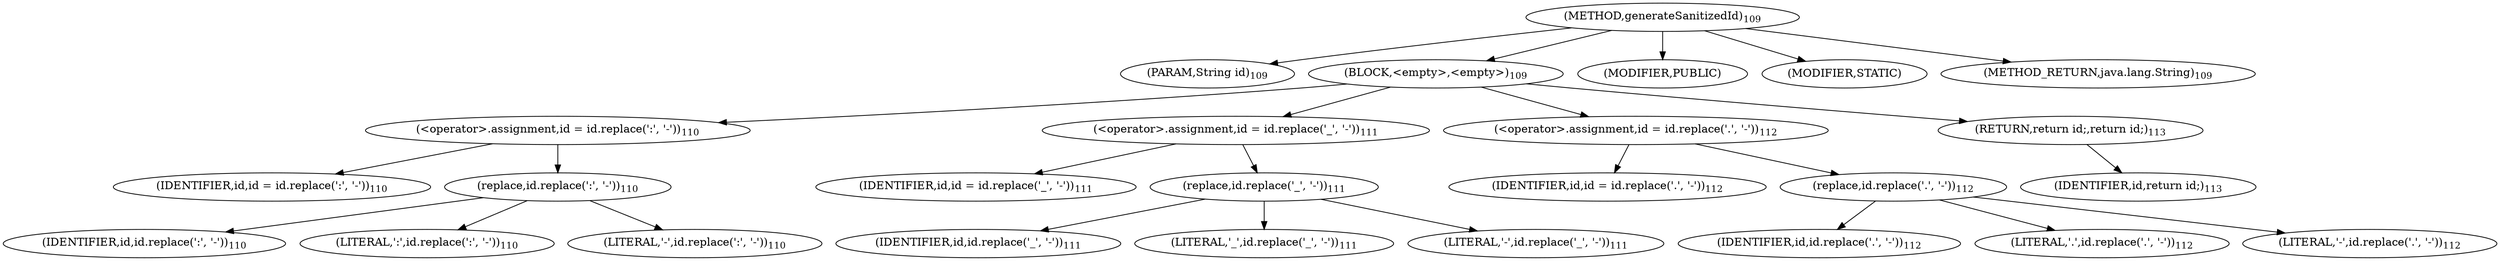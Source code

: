 digraph "generateSanitizedId" {  
"112" [label = <(METHOD,generateSanitizedId)<SUB>109</SUB>> ]
"113" [label = <(PARAM,String id)<SUB>109</SUB>> ]
"114" [label = <(BLOCK,&lt;empty&gt;,&lt;empty&gt;)<SUB>109</SUB>> ]
"115" [label = <(&lt;operator&gt;.assignment,id = id.replace(':', '-'))<SUB>110</SUB>> ]
"116" [label = <(IDENTIFIER,id,id = id.replace(':', '-'))<SUB>110</SUB>> ]
"117" [label = <(replace,id.replace(':', '-'))<SUB>110</SUB>> ]
"118" [label = <(IDENTIFIER,id,id.replace(':', '-'))<SUB>110</SUB>> ]
"119" [label = <(LITERAL,':',id.replace(':', '-'))<SUB>110</SUB>> ]
"120" [label = <(LITERAL,'-',id.replace(':', '-'))<SUB>110</SUB>> ]
"121" [label = <(&lt;operator&gt;.assignment,id = id.replace('_', '-'))<SUB>111</SUB>> ]
"122" [label = <(IDENTIFIER,id,id = id.replace('_', '-'))<SUB>111</SUB>> ]
"123" [label = <(replace,id.replace('_', '-'))<SUB>111</SUB>> ]
"124" [label = <(IDENTIFIER,id,id.replace('_', '-'))<SUB>111</SUB>> ]
"125" [label = <(LITERAL,'_',id.replace('_', '-'))<SUB>111</SUB>> ]
"126" [label = <(LITERAL,'-',id.replace('_', '-'))<SUB>111</SUB>> ]
"127" [label = <(&lt;operator&gt;.assignment,id = id.replace('.', '-'))<SUB>112</SUB>> ]
"128" [label = <(IDENTIFIER,id,id = id.replace('.', '-'))<SUB>112</SUB>> ]
"129" [label = <(replace,id.replace('.', '-'))<SUB>112</SUB>> ]
"130" [label = <(IDENTIFIER,id,id.replace('.', '-'))<SUB>112</SUB>> ]
"131" [label = <(LITERAL,'.',id.replace('.', '-'))<SUB>112</SUB>> ]
"132" [label = <(LITERAL,'-',id.replace('.', '-'))<SUB>112</SUB>> ]
"133" [label = <(RETURN,return id;,return id;)<SUB>113</SUB>> ]
"134" [label = <(IDENTIFIER,id,return id;)<SUB>113</SUB>> ]
"135" [label = <(MODIFIER,PUBLIC)> ]
"136" [label = <(MODIFIER,STATIC)> ]
"137" [label = <(METHOD_RETURN,java.lang.String)<SUB>109</SUB>> ]
  "112" -> "113" 
  "112" -> "114" 
  "112" -> "135" 
  "112" -> "136" 
  "112" -> "137" 
  "114" -> "115" 
  "114" -> "121" 
  "114" -> "127" 
  "114" -> "133" 
  "115" -> "116" 
  "115" -> "117" 
  "117" -> "118" 
  "117" -> "119" 
  "117" -> "120" 
  "121" -> "122" 
  "121" -> "123" 
  "123" -> "124" 
  "123" -> "125" 
  "123" -> "126" 
  "127" -> "128" 
  "127" -> "129" 
  "129" -> "130" 
  "129" -> "131" 
  "129" -> "132" 
  "133" -> "134" 
}
